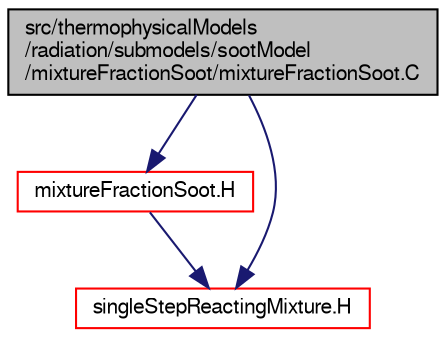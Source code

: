 digraph "src/thermophysicalModels/radiation/submodels/sootModel/mixtureFractionSoot/mixtureFractionSoot.C"
{
  bgcolor="transparent";
  edge [fontname="FreeSans",fontsize="10",labelfontname="FreeSans",labelfontsize="10"];
  node [fontname="FreeSans",fontsize="10",shape=record];
  Node1 [label="src/thermophysicalModels\l/radiation/submodels/sootModel\l/mixtureFractionSoot/mixtureFractionSoot.C",height=0.2,width=0.4,color="black", fillcolor="grey75", style="filled" fontcolor="black"];
  Node1 -> Node2 [color="midnightblue",fontsize="10",style="solid",fontname="FreeSans"];
  Node2 [label="mixtureFractionSoot.H",height=0.2,width=0.4,color="red",URL="$a09680.html"];
  Node2 -> Node3 [color="midnightblue",fontsize="10",style="solid",fontname="FreeSans"];
  Node3 [label="singleStepReactingMixture.H",height=0.2,width=0.4,color="red",URL="$a09721.html"];
  Node1 -> Node3 [color="midnightblue",fontsize="10",style="solid",fontname="FreeSans"];
}
